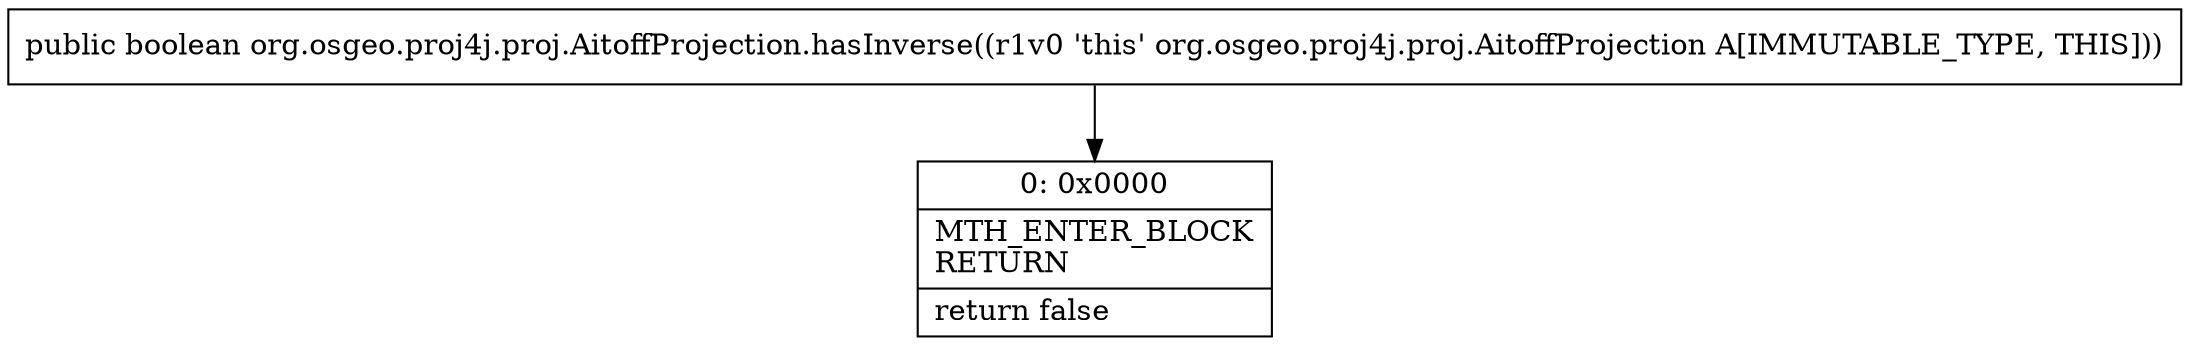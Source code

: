 digraph "CFG fororg.osgeo.proj4j.proj.AitoffProjection.hasInverse()Z" {
Node_0 [shape=record,label="{0\:\ 0x0000|MTH_ENTER_BLOCK\lRETURN\l|return false\l}"];
MethodNode[shape=record,label="{public boolean org.osgeo.proj4j.proj.AitoffProjection.hasInverse((r1v0 'this' org.osgeo.proj4j.proj.AitoffProjection A[IMMUTABLE_TYPE, THIS])) }"];
MethodNode -> Node_0;
}

